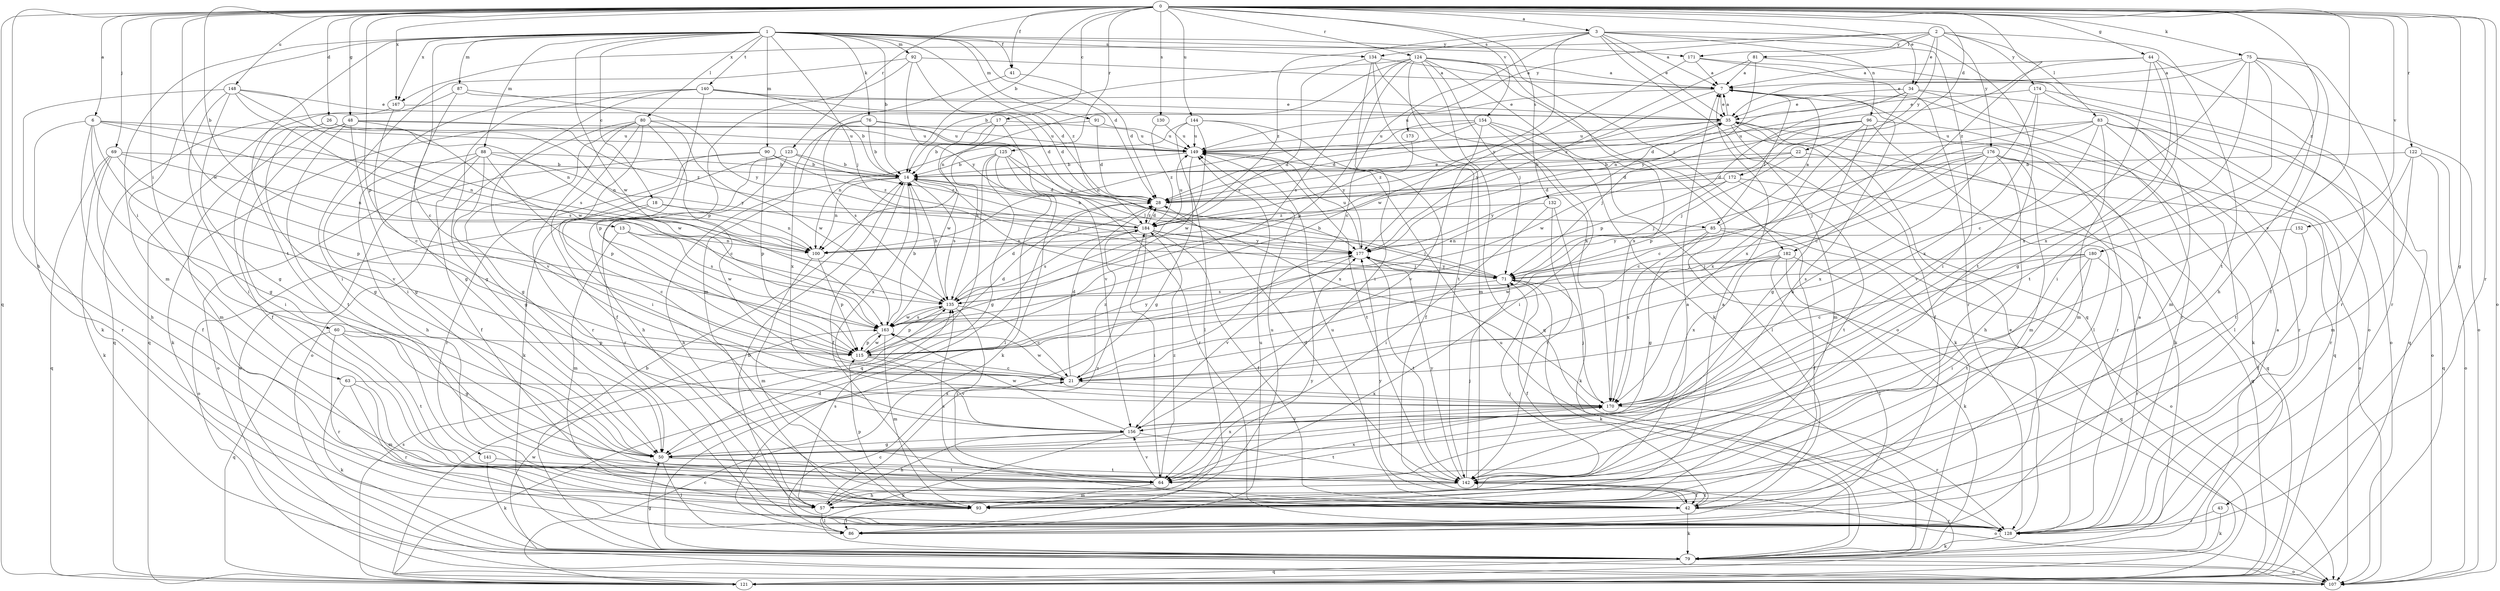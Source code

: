 strict digraph  {
0;
1;
2;
3;
6;
7;
13;
14;
17;
18;
21;
22;
26;
28;
34;
35;
41;
42;
43;
44;
48;
50;
57;
60;
63;
64;
69;
71;
75;
76;
79;
80;
81;
83;
85;
86;
87;
88;
90;
91;
92;
93;
96;
100;
107;
115;
121;
122;
123;
124;
125;
128;
130;
132;
134;
135;
140;
141;
142;
144;
148;
149;
152;
154;
156;
163;
167;
170;
171;
172;
173;
174;
176;
177;
180;
182;
184;
0 -> 3  [label=a];
0 -> 6  [label=a];
0 -> 13  [label=b];
0 -> 14  [label=b];
0 -> 17  [label=c];
0 -> 22  [label=d];
0 -> 26  [label=d];
0 -> 34  [label=e];
0 -> 41  [label=f];
0 -> 43  [label=g];
0 -> 44  [label=g];
0 -> 48  [label=g];
0 -> 57  [label=h];
0 -> 60  [label=i];
0 -> 69  [label=j];
0 -> 75  [label=k];
0 -> 107  [label=o];
0 -> 115  [label=p];
0 -> 121  [label=q];
0 -> 122  [label=r];
0 -> 123  [label=r];
0 -> 124  [label=r];
0 -> 125  [label=r];
0 -> 128  [label=r];
0 -> 130  [label=s];
0 -> 132  [label=s];
0 -> 144  [label=u];
0 -> 148  [label=u];
0 -> 152  [label=v];
0 -> 154  [label=v];
0 -> 156  [label=v];
0 -> 163  [label=w];
0 -> 167  [label=x];
0 -> 180  [label=z];
0 -> 182  [label=z];
1 -> 14  [label=b];
1 -> 18  [label=c];
1 -> 21  [label=c];
1 -> 28  [label=d];
1 -> 41  [label=f];
1 -> 63  [label=i];
1 -> 71  [label=j];
1 -> 76  [label=k];
1 -> 80  [label=l];
1 -> 87  [label=m];
1 -> 88  [label=m];
1 -> 90  [label=m];
1 -> 91  [label=m];
1 -> 92  [label=m];
1 -> 93  [label=m];
1 -> 134  [label=s];
1 -> 140  [label=t];
1 -> 141  [label=t];
1 -> 163  [label=w];
1 -> 167  [label=x];
1 -> 171  [label=y];
1 -> 182  [label=z];
1 -> 184  [label=z];
2 -> 34  [label=e];
2 -> 81  [label=l];
2 -> 83  [label=l];
2 -> 142  [label=t];
2 -> 167  [label=x];
2 -> 171  [label=y];
2 -> 172  [label=y];
2 -> 173  [label=y];
2 -> 174  [label=y];
2 -> 176  [label=y];
3 -> 7  [label=a];
3 -> 21  [label=c];
3 -> 35  [label=e];
3 -> 64  [label=i];
3 -> 96  [label=n];
3 -> 121  [label=q];
3 -> 134  [label=s];
3 -> 142  [label=t];
3 -> 177  [label=y];
3 -> 184  [label=z];
6 -> 50  [label=g];
6 -> 57  [label=h];
6 -> 100  [label=n];
6 -> 128  [label=r];
6 -> 135  [label=s];
6 -> 149  [label=u];
6 -> 156  [label=v];
7 -> 35  [label=e];
7 -> 85  [label=l];
7 -> 149  [label=u];
7 -> 177  [label=y];
13 -> 93  [label=m];
13 -> 100  [label=n];
13 -> 135  [label=s];
13 -> 163  [label=w];
14 -> 28  [label=d];
14 -> 42  [label=f];
14 -> 57  [label=h];
14 -> 71  [label=j];
14 -> 100  [label=n];
14 -> 135  [label=s];
14 -> 170  [label=x];
17 -> 14  [label=b];
17 -> 135  [label=s];
17 -> 149  [label=u];
17 -> 156  [label=v];
17 -> 163  [label=w];
18 -> 21  [label=c];
18 -> 85  [label=l];
18 -> 100  [label=n];
18 -> 107  [label=o];
21 -> 28  [label=d];
21 -> 163  [label=w];
21 -> 170  [label=x];
21 -> 184  [label=z];
22 -> 14  [label=b];
22 -> 28  [label=d];
22 -> 71  [label=j];
22 -> 128  [label=r];
26 -> 42  [label=f];
26 -> 50  [label=g];
26 -> 100  [label=n];
26 -> 149  [label=u];
28 -> 35  [label=e];
28 -> 184  [label=z];
34 -> 28  [label=d];
34 -> 35  [label=e];
34 -> 107  [label=o];
34 -> 115  [label=p];
34 -> 128  [label=r];
34 -> 170  [label=x];
35 -> 7  [label=a];
35 -> 28  [label=d];
35 -> 42  [label=f];
35 -> 79  [label=k];
35 -> 93  [label=m];
35 -> 128  [label=r];
35 -> 149  [label=u];
41 -> 28  [label=d];
41 -> 93  [label=m];
42 -> 79  [label=k];
42 -> 128  [label=r];
42 -> 135  [label=s];
42 -> 142  [label=t];
42 -> 149  [label=u];
42 -> 177  [label=y];
43 -> 79  [label=k];
43 -> 128  [label=r];
44 -> 7  [label=a];
44 -> 50  [label=g];
44 -> 100  [label=n];
44 -> 128  [label=r];
44 -> 142  [label=t];
44 -> 170  [label=x];
48 -> 50  [label=g];
48 -> 64  [label=i];
48 -> 93  [label=m];
48 -> 142  [label=t];
48 -> 149  [label=u];
48 -> 163  [label=w];
48 -> 184  [label=z];
50 -> 64  [label=i];
50 -> 86  [label=l];
50 -> 142  [label=t];
50 -> 170  [label=x];
57 -> 7  [label=a];
57 -> 71  [label=j];
57 -> 86  [label=l];
57 -> 135  [label=s];
57 -> 177  [label=y];
57 -> 184  [label=z];
60 -> 50  [label=g];
60 -> 115  [label=p];
60 -> 121  [label=q];
60 -> 128  [label=r];
60 -> 142  [label=t];
63 -> 79  [label=k];
63 -> 93  [label=m];
63 -> 128  [label=r];
63 -> 170  [label=x];
64 -> 93  [label=m];
64 -> 156  [label=v];
64 -> 170  [label=x];
64 -> 184  [label=z];
69 -> 14  [label=b];
69 -> 42  [label=f];
69 -> 79  [label=k];
69 -> 100  [label=n];
69 -> 115  [label=p];
69 -> 121  [label=q];
71 -> 14  [label=b];
71 -> 42  [label=f];
71 -> 79  [label=k];
71 -> 135  [label=s];
71 -> 177  [label=y];
75 -> 7  [label=a];
75 -> 21  [label=c];
75 -> 35  [label=e];
75 -> 42  [label=f];
75 -> 57  [label=h];
75 -> 64  [label=i];
75 -> 128  [label=r];
75 -> 170  [label=x];
76 -> 14  [label=b];
76 -> 135  [label=s];
76 -> 149  [label=u];
76 -> 170  [label=x];
76 -> 177  [label=y];
79 -> 7  [label=a];
79 -> 14  [label=b];
79 -> 50  [label=g];
79 -> 107  [label=o];
79 -> 121  [label=q];
80 -> 21  [label=c];
80 -> 42  [label=f];
80 -> 50  [label=g];
80 -> 64  [label=i];
80 -> 107  [label=o];
80 -> 128  [label=r];
80 -> 149  [label=u];
80 -> 163  [label=w];
81 -> 7  [label=a];
81 -> 107  [label=o];
81 -> 177  [label=y];
81 -> 184  [label=z];
83 -> 21  [label=c];
83 -> 86  [label=l];
83 -> 93  [label=m];
83 -> 107  [label=o];
83 -> 115  [label=p];
83 -> 121  [label=q];
83 -> 128  [label=r];
83 -> 149  [label=u];
83 -> 156  [label=v];
85 -> 7  [label=a];
85 -> 42  [label=f];
85 -> 50  [label=g];
85 -> 100  [label=n];
85 -> 107  [label=o];
85 -> 170  [label=x];
86 -> 21  [label=c];
86 -> 149  [label=u];
87 -> 35  [label=e];
87 -> 50  [label=g];
87 -> 121  [label=q];
87 -> 177  [label=y];
88 -> 14  [label=b];
88 -> 42  [label=f];
88 -> 50  [label=g];
88 -> 57  [label=h];
88 -> 107  [label=o];
88 -> 115  [label=p];
88 -> 177  [label=y];
90 -> 14  [label=b];
90 -> 107  [label=o];
90 -> 115  [label=p];
90 -> 128  [label=r];
90 -> 184  [label=z];
91 -> 28  [label=d];
91 -> 79  [label=k];
91 -> 149  [label=u];
92 -> 7  [label=a];
92 -> 28  [label=d];
92 -> 64  [label=i];
92 -> 115  [label=p];
92 -> 177  [label=y];
93 -> 7  [label=a];
93 -> 86  [label=l];
93 -> 115  [label=p];
93 -> 149  [label=u];
96 -> 50  [label=g];
96 -> 71  [label=j];
96 -> 79  [label=k];
96 -> 86  [label=l];
96 -> 149  [label=u];
96 -> 163  [label=w];
96 -> 170  [label=x];
100 -> 93  [label=m];
100 -> 115  [label=p];
107 -> 163  [label=w];
115 -> 21  [label=c];
115 -> 28  [label=d];
115 -> 35  [label=e];
115 -> 156  [label=v];
115 -> 163  [label=w];
115 -> 177  [label=y];
121 -> 21  [label=c];
121 -> 28  [label=d];
121 -> 135  [label=s];
122 -> 14  [label=b];
122 -> 93  [label=m];
122 -> 107  [label=o];
122 -> 121  [label=q];
122 -> 142  [label=t];
123 -> 14  [label=b];
123 -> 57  [label=h];
123 -> 79  [label=k];
123 -> 128  [label=r];
123 -> 184  [label=z];
124 -> 7  [label=a];
124 -> 14  [label=b];
124 -> 71  [label=j];
124 -> 79  [label=k];
124 -> 93  [label=m];
124 -> 100  [label=n];
124 -> 107  [label=o];
124 -> 115  [label=p];
124 -> 121  [label=q];
124 -> 135  [label=s];
124 -> 170  [label=x];
125 -> 14  [label=b];
125 -> 50  [label=g];
125 -> 79  [label=k];
125 -> 86  [label=l];
125 -> 121  [label=q];
125 -> 128  [label=r];
125 -> 170  [label=x];
128 -> 7  [label=a];
128 -> 14  [label=b];
128 -> 35  [label=e];
128 -> 79  [label=k];
128 -> 149  [label=u];
130 -> 149  [label=u];
130 -> 184  [label=z];
132 -> 64  [label=i];
132 -> 79  [label=k];
132 -> 142  [label=t];
132 -> 184  [label=z];
134 -> 7  [label=a];
134 -> 64  [label=i];
134 -> 135  [label=s];
134 -> 142  [label=t];
134 -> 170  [label=x];
135 -> 14  [label=b];
135 -> 21  [label=c];
135 -> 28  [label=d];
135 -> 64  [label=i];
135 -> 115  [label=p];
135 -> 163  [label=w];
140 -> 14  [label=b];
140 -> 28  [label=d];
140 -> 35  [label=e];
140 -> 50  [label=g];
140 -> 64  [label=i];
140 -> 115  [label=p];
140 -> 156  [label=v];
141 -> 79  [label=k];
141 -> 142  [label=t];
142 -> 7  [label=a];
142 -> 28  [label=d];
142 -> 42  [label=f];
142 -> 57  [label=h];
142 -> 71  [label=j];
142 -> 107  [label=o];
142 -> 177  [label=y];
144 -> 42  [label=f];
144 -> 86  [label=l];
144 -> 100  [label=n];
144 -> 149  [label=u];
144 -> 163  [label=w];
144 -> 177  [label=y];
148 -> 35  [label=e];
148 -> 50  [label=g];
148 -> 64  [label=i];
148 -> 79  [label=k];
148 -> 100  [label=n];
148 -> 135  [label=s];
148 -> 163  [label=w];
149 -> 14  [label=b];
149 -> 50  [label=g];
149 -> 142  [label=t];
152 -> 42  [label=f];
152 -> 177  [label=y];
154 -> 28  [label=d];
154 -> 64  [label=i];
154 -> 79  [label=k];
154 -> 86  [label=l];
154 -> 100  [label=n];
154 -> 149  [label=u];
154 -> 156  [label=v];
156 -> 50  [label=g];
156 -> 57  [label=h];
156 -> 79  [label=k];
156 -> 142  [label=t];
156 -> 163  [label=w];
163 -> 14  [label=b];
163 -> 93  [label=m];
163 -> 115  [label=p];
163 -> 135  [label=s];
167 -> 21  [label=c];
167 -> 28  [label=d];
167 -> 121  [label=q];
170 -> 71  [label=j];
170 -> 128  [label=r];
170 -> 156  [label=v];
171 -> 7  [label=a];
171 -> 107  [label=o];
171 -> 128  [label=r];
171 -> 163  [label=w];
172 -> 28  [label=d];
172 -> 71  [label=j];
172 -> 121  [label=q];
172 -> 142  [label=t];
172 -> 177  [label=y];
173 -> 184  [label=z];
174 -> 21  [label=c];
174 -> 35  [label=e];
174 -> 93  [label=m];
174 -> 121  [label=q];
174 -> 170  [label=x];
176 -> 14  [label=b];
176 -> 21  [label=c];
176 -> 28  [label=d];
176 -> 57  [label=h];
176 -> 71  [label=j];
176 -> 93  [label=m];
176 -> 107  [label=o];
176 -> 121  [label=q];
176 -> 170  [label=x];
177 -> 71  [label=j];
177 -> 142  [label=t];
177 -> 149  [label=u];
177 -> 156  [label=v];
180 -> 21  [label=c];
180 -> 64  [label=i];
180 -> 71  [label=j];
180 -> 128  [label=r];
180 -> 135  [label=s];
180 -> 142  [label=t];
182 -> 71  [label=j];
182 -> 79  [label=k];
182 -> 86  [label=l];
182 -> 121  [label=q];
182 -> 163  [label=w];
182 -> 170  [label=x];
184 -> 14  [label=b];
184 -> 28  [label=d];
184 -> 42  [label=f];
184 -> 64  [label=i];
184 -> 71  [label=j];
184 -> 100  [label=n];
184 -> 135  [label=s];
184 -> 149  [label=u];
184 -> 177  [label=y];
}
